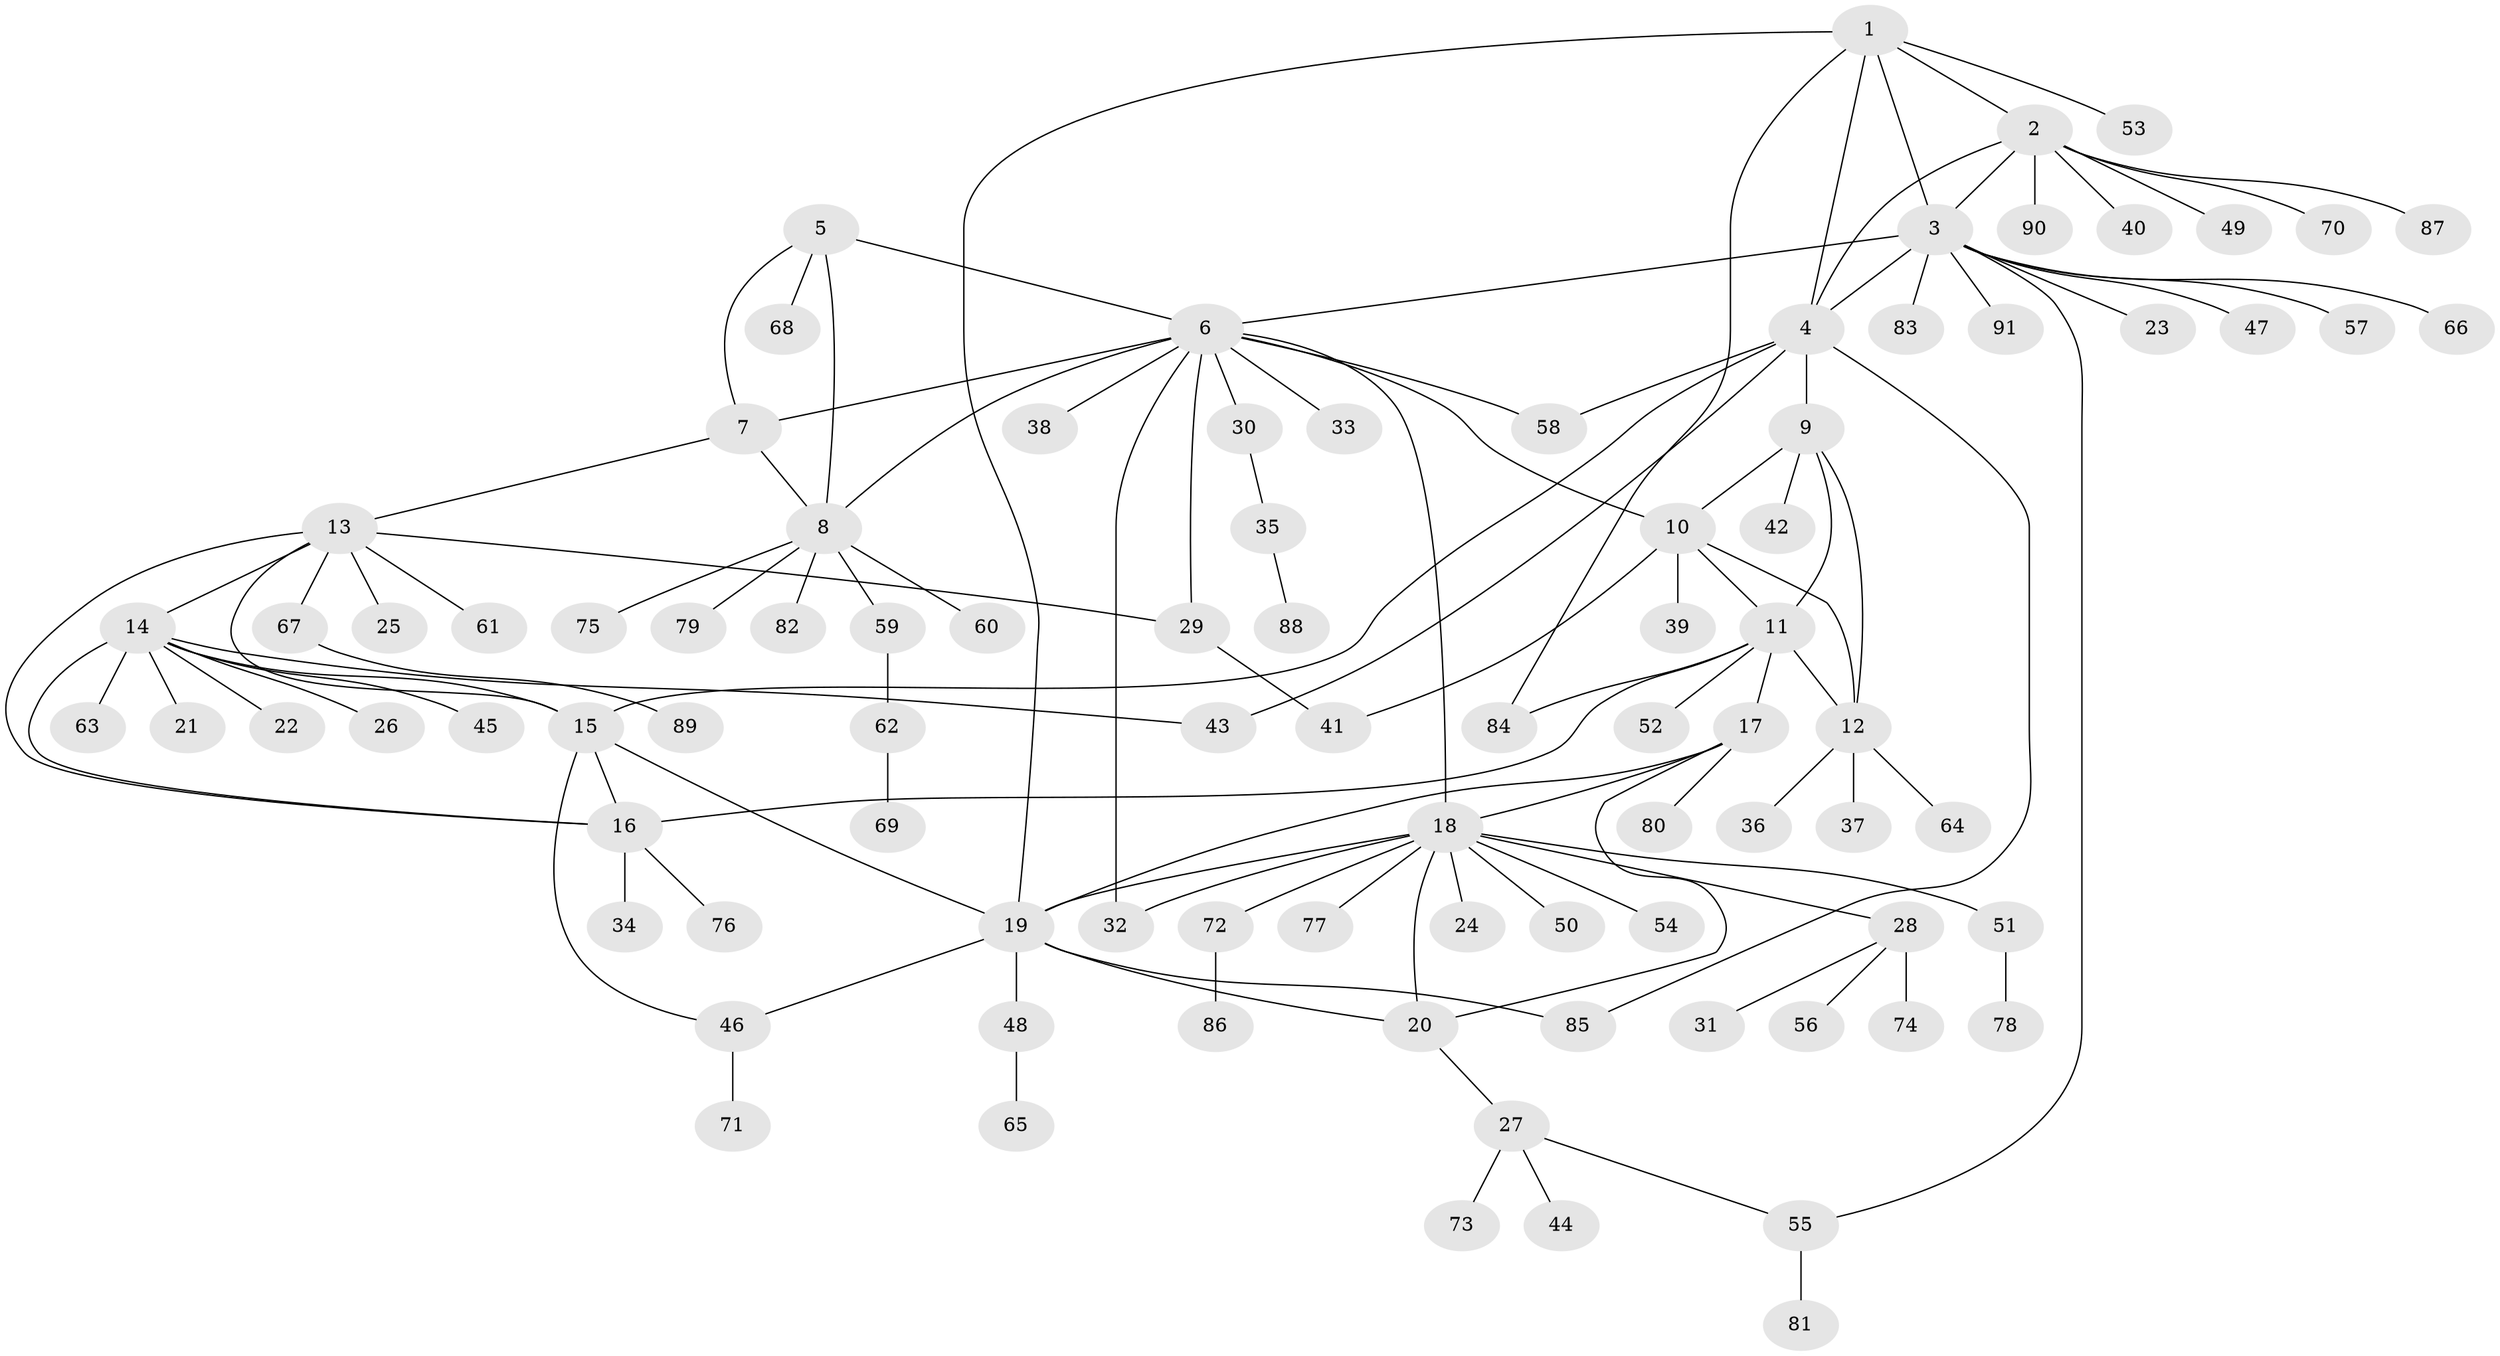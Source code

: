// coarse degree distribution, {9: 0.015873015873015872, 3: 0.031746031746031744, 13: 0.031746031746031744, 7: 0.047619047619047616, 12: 0.015873015873015872, 6: 0.015873015873015872, 5: 0.015873015873015872, 1: 0.746031746031746, 10: 0.015873015873015872, 2: 0.06349206349206349}
// Generated by graph-tools (version 1.1) at 2025/57/03/04/25 21:57:33]
// undirected, 91 vertices, 120 edges
graph export_dot {
graph [start="1"]
  node [color=gray90,style=filled];
  1;
  2;
  3;
  4;
  5;
  6;
  7;
  8;
  9;
  10;
  11;
  12;
  13;
  14;
  15;
  16;
  17;
  18;
  19;
  20;
  21;
  22;
  23;
  24;
  25;
  26;
  27;
  28;
  29;
  30;
  31;
  32;
  33;
  34;
  35;
  36;
  37;
  38;
  39;
  40;
  41;
  42;
  43;
  44;
  45;
  46;
  47;
  48;
  49;
  50;
  51;
  52;
  53;
  54;
  55;
  56;
  57;
  58;
  59;
  60;
  61;
  62;
  63;
  64;
  65;
  66;
  67;
  68;
  69;
  70;
  71;
  72;
  73;
  74;
  75;
  76;
  77;
  78;
  79;
  80;
  81;
  82;
  83;
  84;
  85;
  86;
  87;
  88;
  89;
  90;
  91;
  1 -- 2;
  1 -- 3;
  1 -- 4;
  1 -- 19;
  1 -- 53;
  1 -- 84;
  2 -- 3;
  2 -- 4;
  2 -- 40;
  2 -- 49;
  2 -- 70;
  2 -- 87;
  2 -- 90;
  3 -- 4;
  3 -- 6;
  3 -- 23;
  3 -- 47;
  3 -- 55;
  3 -- 57;
  3 -- 66;
  3 -- 83;
  3 -- 91;
  4 -- 9;
  4 -- 15;
  4 -- 43;
  4 -- 58;
  4 -- 85;
  5 -- 6;
  5 -- 7;
  5 -- 8;
  5 -- 68;
  6 -- 7;
  6 -- 8;
  6 -- 10;
  6 -- 18;
  6 -- 29;
  6 -- 30;
  6 -- 32;
  6 -- 33;
  6 -- 38;
  6 -- 58;
  7 -- 8;
  7 -- 13;
  8 -- 59;
  8 -- 60;
  8 -- 75;
  8 -- 79;
  8 -- 82;
  9 -- 10;
  9 -- 11;
  9 -- 12;
  9 -- 42;
  10 -- 11;
  10 -- 12;
  10 -- 39;
  10 -- 41;
  11 -- 12;
  11 -- 16;
  11 -- 17;
  11 -- 52;
  11 -- 84;
  12 -- 36;
  12 -- 37;
  12 -- 64;
  13 -- 14;
  13 -- 15;
  13 -- 16;
  13 -- 25;
  13 -- 29;
  13 -- 61;
  13 -- 67;
  14 -- 15;
  14 -- 16;
  14 -- 21;
  14 -- 22;
  14 -- 26;
  14 -- 43;
  14 -- 45;
  14 -- 63;
  15 -- 16;
  15 -- 19;
  15 -- 46;
  16 -- 34;
  16 -- 76;
  17 -- 18;
  17 -- 19;
  17 -- 20;
  17 -- 80;
  18 -- 19;
  18 -- 20;
  18 -- 24;
  18 -- 28;
  18 -- 32;
  18 -- 50;
  18 -- 51;
  18 -- 54;
  18 -- 72;
  18 -- 77;
  19 -- 20;
  19 -- 46;
  19 -- 48;
  19 -- 85;
  20 -- 27;
  27 -- 44;
  27 -- 55;
  27 -- 73;
  28 -- 31;
  28 -- 56;
  28 -- 74;
  29 -- 41;
  30 -- 35;
  35 -- 88;
  46 -- 71;
  48 -- 65;
  51 -- 78;
  55 -- 81;
  59 -- 62;
  62 -- 69;
  67 -- 89;
  72 -- 86;
}
